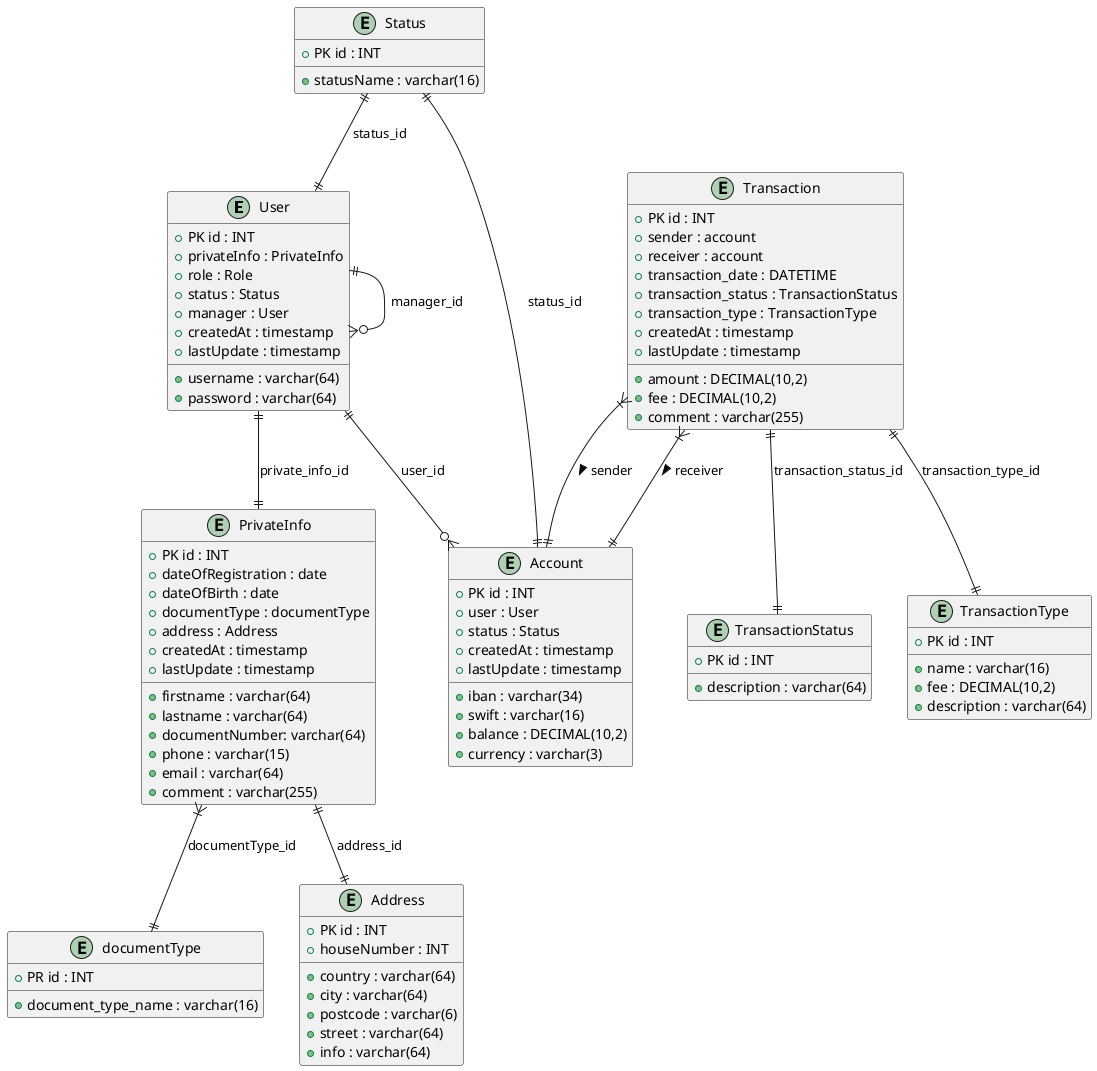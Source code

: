 @startuml


' Домен управления пользователями
entity User {
   + PK id : INT
   + username : varchar(64)
   + password : varchar(64)
   + privateInfo : PrivateInfo
   + role : Role
   + status : Status
   + manager : User
   + createdAt : timestamp
   + lastUpdate : timestamp
}

entity PrivateInfo {
   + PK id : INT
   + firstname : varchar(64)
   + lastname : varchar(64)
   + dateOfRegistration : date
   + dateOfBirth : date
   + documentType : documentType
   + documentNumber: varchar(64)
   + phone : varchar(15)
   + email : varchar(64)
   + comment : varchar(255)
   + address : Address
   + createdAt : timestamp
   + lastUpdate : timestamp
}

entity documentType{
    + PR id : INT
    + document_type_name : varchar(16)
}

entity Address {
   + PK id : INT
   + country : varchar(64)
   + city : varchar(64)
   + postcode : varchar(6)
   + street : varchar(64)
   + houseNumber : INT
   + info : varchar(64)
}

' Домен счетов
entity Account {
   + PK id : INT
   + user : User
   + iban : varchar(34)
   + swift : varchar(16)
   + status : Status
   + balance : DECIMAL(10,2)
   + currency : varchar(3)
   + createdAt : timestamp
   + lastUpdate : timestamp
}
entity Status{
    + PK id : INT
    + statusName : varchar(16)
}

' Домен транзакций
entity Transaction {
   + PK id : INT
   + sender : account
   + receiver : account
   + amount : DECIMAL(10,2)
   + fee : DECIMAL(10,2)
   + comment : varchar(255)
   + transaction_date : DATETIME
   + transaction_status : TransactionStatus
   + transaction_type : TransactionType
   + createdAt : timestamp
   + lastUpdate : timestamp
}

entity TransactionStatus {
   + PK id : INT
   + description : varchar(64)
}

entity TransactionType {
   + PK id : INT
   + name : varchar(16)
   + fee : DECIMAL(10,2)
   + description : varchar(64)
}

' Связи базового домена
User ||--|| PrivateInfo : private_info_id
User ||--o{ User : manager_id
User ||--o{ Account : user_id
PrivateInfo ||--|| Address : address_id
PrivateInfo }|--|| documentType : documentType_id

' Связи транзакционного домена
Transaction }|--|| Account : sender >
Transaction }|--|| Account : receiver >
Transaction ||--|| TransactionStatus : transaction_status_id
Transaction ||--|| TransactionType : transaction_type_id

Status ||--|| Account : status_id
Status ||--|| User : status_id

@enduml
